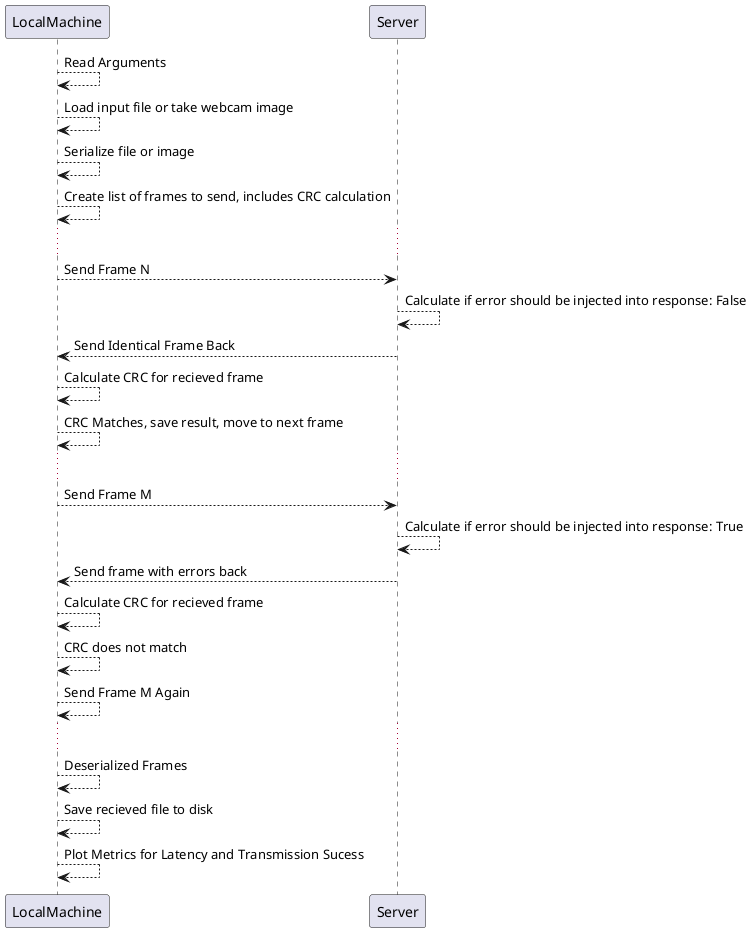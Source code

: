 @startuml
LocalMachine --> LocalMachine: Read Arguments
LocalMachine --> LocalMachine: Load input file or take webcam image
LocalMachine --> LocalMachine: Serialize file or image
LocalMachine --> LocalMachine: Create list of frames to send, includes CRC calculation

...

LocalMachine --> Server: Send Frame N
Server --> Server: Calculate if error should be injected into response: False
Server --> LocalMachine: Send Identical Frame Back
LocalMachine --> LocalMachine: Calculate CRC for recieved frame
LocalMachine --> LocalMachine: CRC Matches, save result, move to next frame

...

LocalMachine --> Server: Send Frame M
Server --> Server: Calculate if error should be injected into response: True
Server --> LocalMachine: Send frame with errors back
LocalMachine --> LocalMachine: Calculate CRC for recieved frame
LocalMachine --> LocalMachine: CRC does not match
LocalMachine --> LocalMachine: Send Frame M Again

...

LocalMachine --> LocalMachine: Deserialized Frames
LocalMachine --> LocalMachine: Save recieved file to disk
LocalMachine --> LocalMachine: Plot Metrics for Latency and Transmission Sucess
@enduml